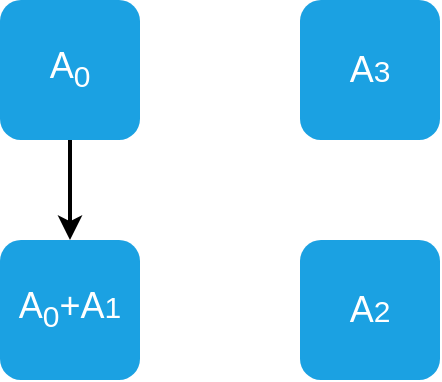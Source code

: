 <mxfile version="20.0.1" type="github">
  <diagram id="QZoD75EK2pMNKqEWIpBd" name="Page-1">
    <mxGraphModel dx="1093" dy="605" grid="1" gridSize="10" guides="1" tooltips="1" connect="1" arrows="1" fold="1" page="1" pageScale="1" pageWidth="827" pageHeight="1169" math="0" shadow="0">
      <root>
        <mxCell id="0" />
        <mxCell id="1" parent="0" />
        <mxCell id="ngBhUCR4Onw7o18NPcVE-93" style="edgeStyle=none;rounded=0;orthogonalLoop=1;jettySize=auto;html=1;exitX=0.5;exitY=1;exitDx=0;exitDy=0;entryX=0.5;entryY=0;entryDx=0;entryDy=0;fontSize=18;fontColor=#000000;strokeColor=#000000;strokeWidth=2;" edge="1" parent="1" source="ngBhUCR4Onw7o18NPcVE-89" target="ngBhUCR4Onw7o18NPcVE-90">
          <mxGeometry relative="1" as="geometry" />
        </mxCell>
        <mxCell id="ngBhUCR4Onw7o18NPcVE-89" value="A&lt;sub&gt;0&lt;/sub&gt;" style="rounded=1;whiteSpace=wrap;html=1;shadow=0;fontSize=18;fontColor=#ffffff;strokeColor=none;fillColor=#1ba1e2;" vertex="1" parent="1">
          <mxGeometry x="80" y="170" width="70" height="70" as="geometry" />
        </mxCell>
        <mxCell id="ngBhUCR4Onw7o18NPcVE-90" value="A&lt;sub&gt;0&lt;/sub&gt;+A&lt;span style=&quot;font-size: 15px;&quot;&gt;1&lt;/span&gt;" style="rounded=1;whiteSpace=wrap;html=1;shadow=0;fontSize=18;fontColor=#ffffff;strokeColor=none;fillColor=#1ba1e2;" vertex="1" parent="1">
          <mxGeometry x="80" y="290" width="70" height="70" as="geometry" />
        </mxCell>
        <mxCell id="ngBhUCR4Onw7o18NPcVE-91" value="A&lt;span style=&quot;font-size: 15px;&quot;&gt;2&lt;/span&gt;" style="rounded=1;whiteSpace=wrap;html=1;shadow=0;fontSize=18;fontColor=#ffffff;strokeColor=none;fillColor=#1ba1e2;" vertex="1" parent="1">
          <mxGeometry x="230" y="290" width="70" height="70" as="geometry" />
        </mxCell>
        <mxCell id="ngBhUCR4Onw7o18NPcVE-92" value="A&lt;span style=&quot;font-size: 15px;&quot;&gt;3&lt;/span&gt;" style="rounded=1;whiteSpace=wrap;html=1;shadow=0;fontSize=18;fontColor=#ffffff;strokeColor=none;fillColor=#1ba1e2;" vertex="1" parent="1">
          <mxGeometry x="230" y="170" width="70" height="70" as="geometry" />
        </mxCell>
      </root>
    </mxGraphModel>
  </diagram>
</mxfile>

